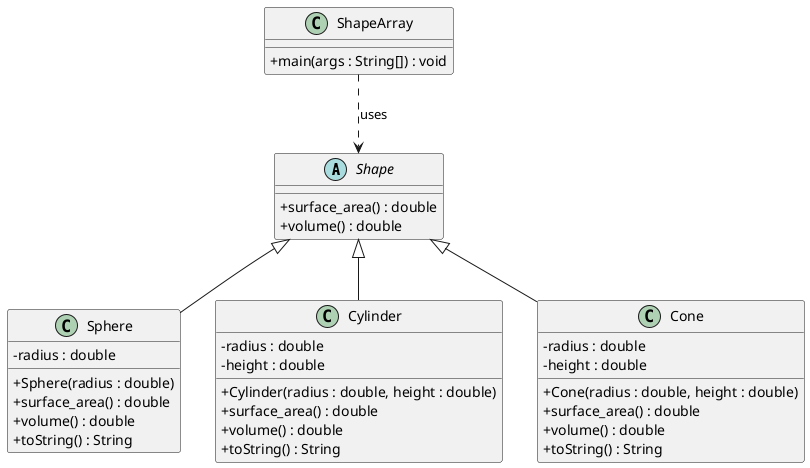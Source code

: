 @startuml shapeArrayuml
skinparam classAttributeIconSize 0

abstract class Shape {
  + surface_area() : double
  + volume() : double
}

class Sphere {
  - radius : double
  + Sphere(radius : double)
  + surface_area() : double
  + volume() : double
  + toString() : String
}

class Cylinder {
  - radius : double
  - height : double
  + Cylinder(radius : double, height : double)
  + surface_area() : double
  + volume() : double
  + toString() : String
}

class Cone {
  - radius : double
  - height : double
  + Cone(radius : double, height : double)
  + surface_area() : double
  + volume() : double
  + toString() : String
}

class ShapeArray {
  + main(args : String[]) : void
}

Shape <|-- Sphere
Shape <|-- Cylinder
Shape <|-- Cone
ShapeArray ..> Shape : uses
@enduml